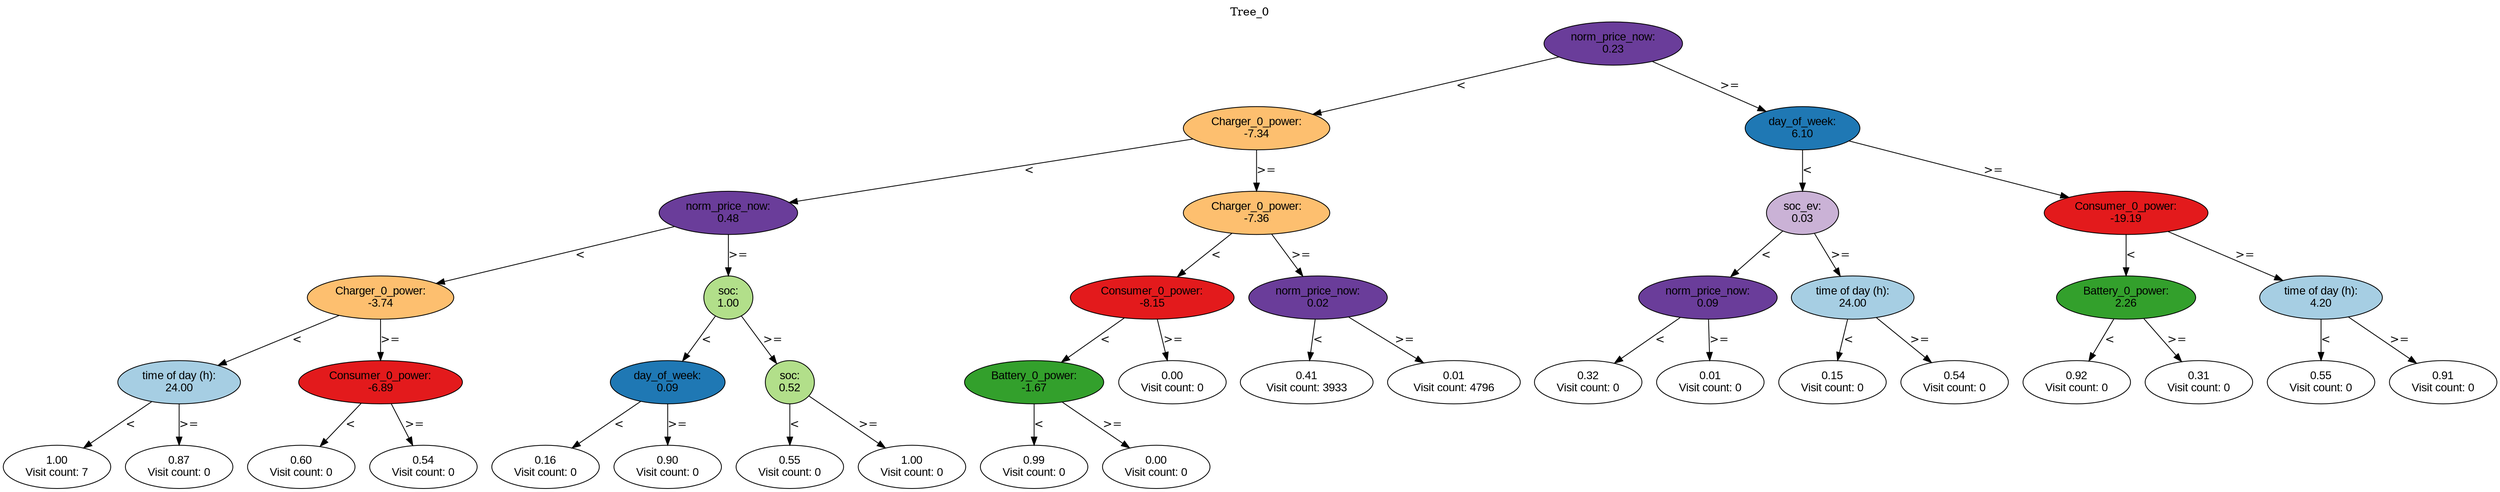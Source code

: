 digraph BST {
    node [fontname="Arial" style=filled colorscheme=paired12];
    0 [ label = "norm_price_now:
0.23" fillcolor=10];
    1 [ label = "Charger_0_power:
-7.34" fillcolor=7];
    2 [ label = "norm_price_now:
0.48" fillcolor=10];
    3 [ label = "Charger_0_power:
-3.74" fillcolor=7];
    4 [ label = "time of day (h):
24.00" fillcolor=1];
    5 [ label = "1.00
Visit count: 7" fillcolor=white];
    6 [ label = "0.87
Visit count: 0" fillcolor=white];
    7 [ label = "Consumer_0_power:
-6.89" fillcolor=6];
    8 [ label = "0.60
Visit count: 0" fillcolor=white];
    9 [ label = "0.54
Visit count: 0" fillcolor=white];
    10 [ label = "soc:
1.00" fillcolor=3];
    11 [ label = "day_of_week:
0.09" fillcolor=2];
    12 [ label = "0.16
Visit count: 0" fillcolor=white];
    13 [ label = "0.90
Visit count: 0" fillcolor=white];
    14 [ label = "soc:
0.52" fillcolor=3];
    15 [ label = "0.55
Visit count: 0" fillcolor=white];
    16 [ label = "1.00
Visit count: 0" fillcolor=white];
    17 [ label = "Charger_0_power:
-7.36" fillcolor=7];
    18 [ label = "Consumer_0_power:
-8.15" fillcolor=6];
    19 [ label = "Battery_0_power:
-1.67" fillcolor=4];
    20 [ label = "0.99
Visit count: 0" fillcolor=white];
    21 [ label = "0.00
Visit count: 0" fillcolor=white];
    22 [ label = "0.00
Visit count: 0" fillcolor=white];
    23 [ label = "norm_price_now:
0.02" fillcolor=10];
    24 [ label = "0.41
Visit count: 3933" fillcolor=white];
    25 [ label = "0.01
Visit count: 4796" fillcolor=white];
    26 [ label = "day_of_week:
6.10" fillcolor=2];
    27 [ label = "soc_ev:
0.03" fillcolor=9];
    28 [ label = "norm_price_now:
0.09" fillcolor=10];
    29 [ label = "0.32
Visit count: 0" fillcolor=white];
    30 [ label = "0.01
Visit count: 0" fillcolor=white];
    31 [ label = "time of day (h):
24.00" fillcolor=1];
    32 [ label = "0.15
Visit count: 0" fillcolor=white];
    33 [ label = "0.54
Visit count: 0" fillcolor=white];
    34 [ label = "Consumer_0_power:
-19.19" fillcolor=6];
    35 [ label = "Battery_0_power:
2.26" fillcolor=4];
    36 [ label = "0.92
Visit count: 0" fillcolor=white];
    37 [ label = "0.31
Visit count: 0" fillcolor=white];
    38 [ label = "time of day (h):
4.20" fillcolor=1];
    39 [ label = "0.55
Visit count: 0" fillcolor=white];
    40 [ label = "0.91
Visit count: 0" fillcolor=white];

    0  -> 1[ label = "<"];
    0  -> 26[ label = ">="];
    1  -> 2[ label = "<"];
    1  -> 17[ label = ">="];
    2  -> 3[ label = "<"];
    2  -> 10[ label = ">="];
    3  -> 4[ label = "<"];
    3  -> 7[ label = ">="];
    4  -> 5[ label = "<"];
    4  -> 6[ label = ">="];
    7  -> 8[ label = "<"];
    7  -> 9[ label = ">="];
    10  -> 11[ label = "<"];
    10  -> 14[ label = ">="];
    11  -> 12[ label = "<"];
    11  -> 13[ label = ">="];
    14  -> 15[ label = "<"];
    14  -> 16[ label = ">="];
    17  -> 18[ label = "<"];
    17  -> 23[ label = ">="];
    18  -> 19[ label = "<"];
    18  -> 22[ label = ">="];
    19  -> 20[ label = "<"];
    19  -> 21[ label = ">="];
    23  -> 24[ label = "<"];
    23  -> 25[ label = ">="];
    26  -> 27[ label = "<"];
    26  -> 34[ label = ">="];
    27  -> 28[ label = "<"];
    27  -> 31[ label = ">="];
    28  -> 29[ label = "<"];
    28  -> 30[ label = ">="];
    31  -> 32[ label = "<"];
    31  -> 33[ label = ">="];
    34  -> 35[ label = "<"];
    34  -> 38[ label = ">="];
    35  -> 36[ label = "<"];
    35  -> 37[ label = ">="];
    38  -> 39[ label = "<"];
    38  -> 40[ label = ">="];

    labelloc="t";
    label="Tree_0";
}